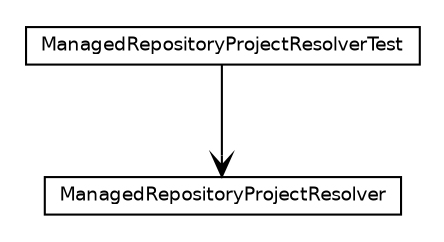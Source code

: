 #!/usr/local/bin/dot
#
# Class diagram 
# Generated by UmlGraph version 4.6 (http://www.spinellis.gr/sw/umlgraph)
#

digraph G {
	edge [fontname="Helvetica",fontsize=10,labelfontname="Helvetica",labelfontsize=10];
	node [fontname="Helvetica",fontsize=10,shape=plaintext];
	// org.apache.maven.archiva.repository.project.resolvers.ManagedRepositoryProjectResolverTest
	c2765 [label=<<table border="0" cellborder="1" cellspacing="0" cellpadding="2" port="p" href="./ManagedRepositoryProjectResolverTest.html">
		<tr><td><table border="0" cellspacing="0" cellpadding="1">
			<tr><td> ManagedRepositoryProjectResolverTest </td></tr>
		</table></td></tr>
		</table>>, fontname="Helvetica", fontcolor="black", fontsize=9.0];
	// org.apache.maven.archiva.repository.project.resolvers.ManagedRepositoryProjectResolverTest NAVASSOC org.apache.maven.archiva.repository.project.resolvers.ManagedRepositoryProjectResolver
	c2765:p -> c2921:p [taillabel="", label="", headlabel="", fontname="Helvetica", fontcolor="black", fontsize=10.0, color="black", arrowhead=open];
	// org.apache.maven.archiva.repository.project.resolvers.ManagedRepositoryProjectResolver
	c2921 [label=<<table border="0" cellborder="1" cellspacing="0" cellpadding="2" port="p" href="http://java.sun.com/j2se/1.4.2/docs/api/org/apache/maven/archiva/repository/project/resolvers/ManagedRepositoryProjectResolver.html">
		<tr><td><table border="0" cellspacing="0" cellpadding="1">
			<tr><td> ManagedRepositoryProjectResolver </td></tr>
		</table></td></tr>
		</table>>, fontname="Helvetica", fontcolor="black", fontsize=9.0];
}

